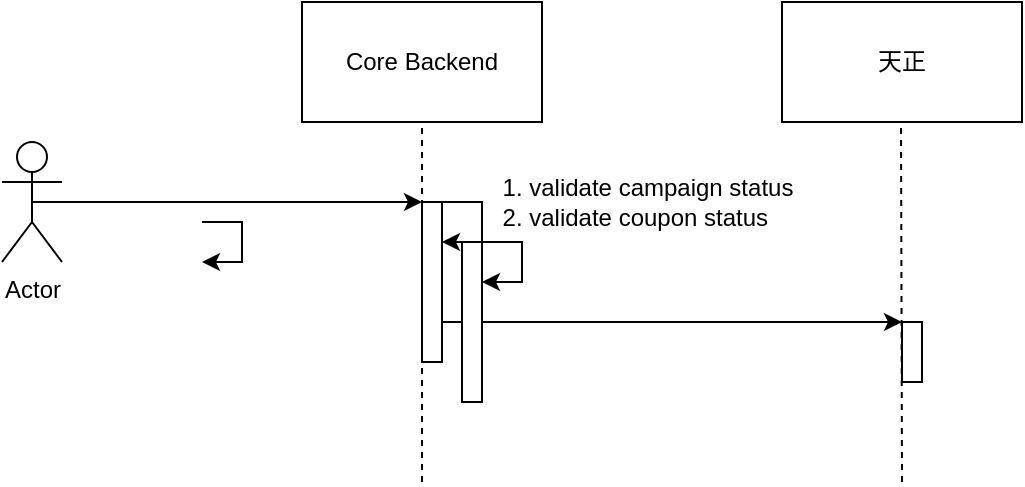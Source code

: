 <mxfile version="21.3.2" type="github">
  <diagram name="第 1 页" id="ifrk6PKnYQxSWK7HMioD">
    <mxGraphModel dx="676" dy="455" grid="1" gridSize="10" guides="1" tooltips="1" connect="1" arrows="1" fold="1" page="1" pageScale="1" pageWidth="827" pageHeight="1169" math="0" shadow="0">
      <root>
        <mxCell id="0" />
        <mxCell id="1" parent="0" />
        <mxCell id="cd5GM1Ut8fGV4c2g-e-l-1" value="Actor" style="shape=umlActor;verticalLabelPosition=bottom;verticalAlign=top;html=1;outlineConnect=0;" vertex="1" parent="1">
          <mxGeometry x="130" y="150" width="30" height="60" as="geometry" />
        </mxCell>
        <mxCell id="cd5GM1Ut8fGV4c2g-e-l-2" value="Core Backend" style="rounded=0;whiteSpace=wrap;html=1;" vertex="1" parent="1">
          <mxGeometry x="280" y="80" width="120" height="60" as="geometry" />
        </mxCell>
        <mxCell id="cd5GM1Ut8fGV4c2g-e-l-3" value="天正" style="rounded=0;whiteSpace=wrap;html=1;" vertex="1" parent="1">
          <mxGeometry x="520" y="80" width="120" height="60" as="geometry" />
        </mxCell>
        <mxCell id="cd5GM1Ut8fGV4c2g-e-l-4" value="" style="endArrow=none;dashed=1;html=1;rounded=0;" edge="1" parent="1">
          <mxGeometry width="50" height="50" relative="1" as="geometry">
            <mxPoint x="340" y="320" as="sourcePoint" />
            <mxPoint x="340" y="140" as="targetPoint" />
          </mxGeometry>
        </mxCell>
        <mxCell id="cd5GM1Ut8fGV4c2g-e-l-5" value="" style="endArrow=none;dashed=1;html=1;rounded=0;" edge="1" parent="1">
          <mxGeometry width="50" height="50" relative="1" as="geometry">
            <mxPoint x="580" y="320" as="sourcePoint" />
            <mxPoint x="579.5" y="140" as="targetPoint" />
          </mxGeometry>
        </mxCell>
        <mxCell id="cd5GM1Ut8fGV4c2g-e-l-6" value="" style="endArrow=classic;html=1;rounded=0;exitX=0.5;exitY=0.5;exitDx=0;exitDy=0;exitPerimeter=0;" edge="1" parent="1" source="cd5GM1Ut8fGV4c2g-e-l-1">
          <mxGeometry width="50" height="50" relative="1" as="geometry">
            <mxPoint x="220" y="190" as="sourcePoint" />
            <mxPoint x="340" y="180" as="targetPoint" />
          </mxGeometry>
        </mxCell>
        <mxCell id="cd5GM1Ut8fGV4c2g-e-l-7" value="" style="rounded=0;whiteSpace=wrap;html=1;" vertex="1" parent="1">
          <mxGeometry x="340" y="180" width="10" height="80" as="geometry" />
        </mxCell>
        <mxCell id="cd5GM1Ut8fGV4c2g-e-l-10" value="" style="endArrow=classic;html=1;rounded=0;" edge="1" parent="1">
          <mxGeometry width="50" height="50" relative="1" as="geometry">
            <mxPoint x="350" y="180" as="sourcePoint" />
            <mxPoint x="350" y="200" as="targetPoint" />
            <Array as="points">
              <mxPoint x="370" y="180" />
              <mxPoint x="370" y="200" />
            </Array>
          </mxGeometry>
        </mxCell>
        <mxCell id="cd5GM1Ut8fGV4c2g-e-l-11" value="1. validate campaign status&lt;br&gt;&lt;div style=&quot;text-align: left;&quot;&gt;&lt;span style=&quot;background-color: initial;&quot;&gt;2. validate coupon status&lt;/span&gt;&lt;/div&gt;" style="text;html=1;strokeColor=none;fillColor=none;align=center;verticalAlign=middle;whiteSpace=wrap;rounded=0;" vertex="1" parent="1">
          <mxGeometry x="370" y="150" width="166" height="60" as="geometry" />
        </mxCell>
        <mxCell id="cd5GM1Ut8fGV4c2g-e-l-12" value="" style="endArrow=classic;html=1;rounded=0;exitX=0.5;exitY=0.5;exitDx=0;exitDy=0;exitPerimeter=0;" edge="1" parent="1">
          <mxGeometry width="50" height="50" relative="1" as="geometry">
            <mxPoint x="350" y="240" as="sourcePoint" />
            <mxPoint x="580" y="240" as="targetPoint" />
          </mxGeometry>
        </mxCell>
        <mxCell id="cd5GM1Ut8fGV4c2g-e-l-13" value="" style="rounded=0;whiteSpace=wrap;html=1;" vertex="1" parent="1">
          <mxGeometry x="580" y="240" width="10" height="30" as="geometry" />
        </mxCell>
        <mxCell id="cd5GM1Ut8fGV4c2g-e-l-16" value="" style="rounded=0;whiteSpace=wrap;html=1;" vertex="1" parent="1">
          <mxGeometry x="360" y="200" width="10" height="80" as="geometry" />
        </mxCell>
        <mxCell id="cd5GM1Ut8fGV4c2g-e-l-17" value="" style="endArrow=classic;html=1;rounded=0;" edge="1" parent="1">
          <mxGeometry width="50" height="50" relative="1" as="geometry">
            <mxPoint x="370" y="200" as="sourcePoint" />
            <mxPoint x="370" y="220" as="targetPoint" />
            <Array as="points">
              <mxPoint x="390" y="200" />
              <mxPoint x="390" y="220" />
            </Array>
          </mxGeometry>
        </mxCell>
        <mxCell id="cd5GM1Ut8fGV4c2g-e-l-18" value="" style="endArrow=classic;html=1;rounded=0;" edge="1" parent="1">
          <mxGeometry width="50" height="50" relative="1" as="geometry">
            <mxPoint x="230" y="190" as="sourcePoint" />
            <mxPoint x="230" y="210" as="targetPoint" />
            <Array as="points">
              <mxPoint x="250" y="190" />
              <mxPoint x="250" y="210" />
            </Array>
          </mxGeometry>
        </mxCell>
      </root>
    </mxGraphModel>
  </diagram>
</mxfile>
